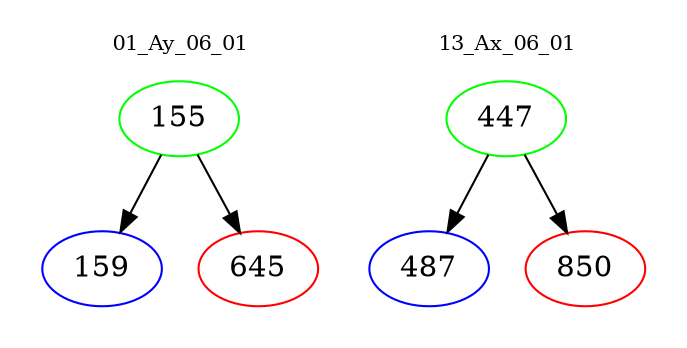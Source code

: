 digraph{
subgraph cluster_0 {
color = white
label = "01_Ay_06_01";
fontsize=10;
T0_155 [label="155", color="green"]
T0_155 -> T0_159 [color="black"]
T0_159 [label="159", color="blue"]
T0_155 -> T0_645 [color="black"]
T0_645 [label="645", color="red"]
}
subgraph cluster_1 {
color = white
label = "13_Ax_06_01";
fontsize=10;
T1_447 [label="447", color="green"]
T1_447 -> T1_487 [color="black"]
T1_487 [label="487", color="blue"]
T1_447 -> T1_850 [color="black"]
T1_850 [label="850", color="red"]
}
}
